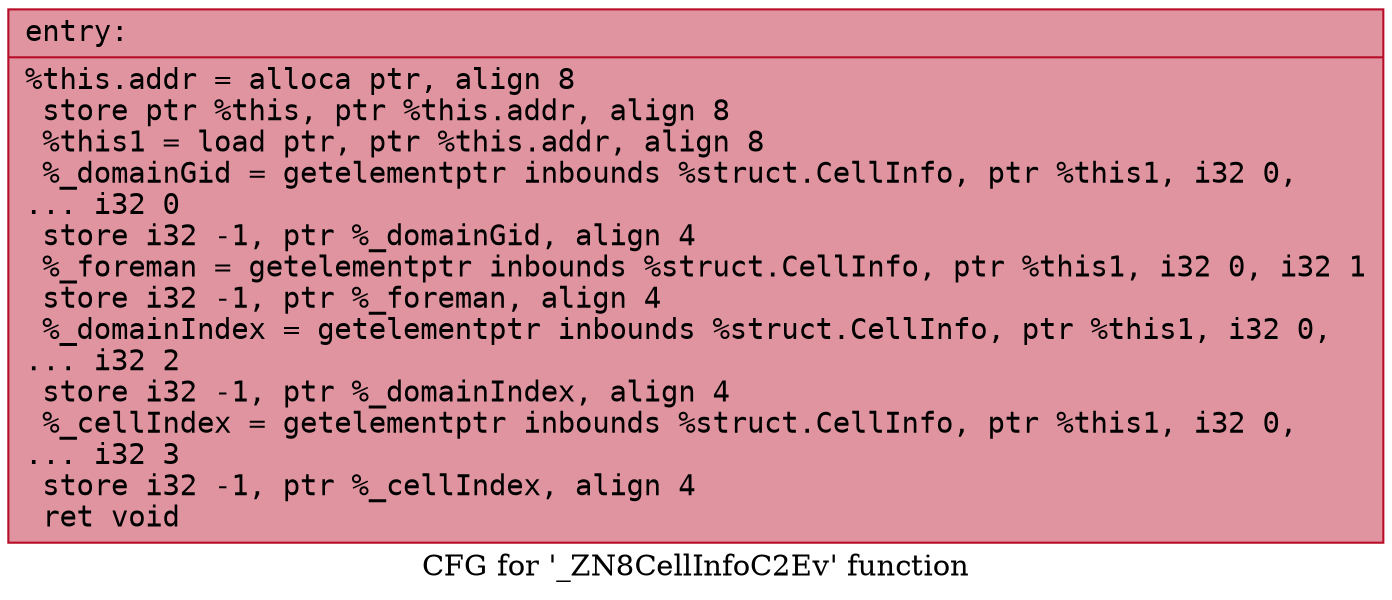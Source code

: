 digraph "CFG for '_ZN8CellInfoC2Ev' function" {
	label="CFG for '_ZN8CellInfoC2Ev' function";

	Node0x562da2064fb0 [shape=record,color="#b70d28ff", style=filled, fillcolor="#b70d2870" fontname="Courier",label="{entry:\l|  %this.addr = alloca ptr, align 8\l  store ptr %this, ptr %this.addr, align 8\l  %this1 = load ptr, ptr %this.addr, align 8\l  %_domainGid = getelementptr inbounds %struct.CellInfo, ptr %this1, i32 0,\l... i32 0\l  store i32 -1, ptr %_domainGid, align 4\l  %_foreman = getelementptr inbounds %struct.CellInfo, ptr %this1, i32 0, i32 1\l  store i32 -1, ptr %_foreman, align 4\l  %_domainIndex = getelementptr inbounds %struct.CellInfo, ptr %this1, i32 0,\l... i32 2\l  store i32 -1, ptr %_domainIndex, align 4\l  %_cellIndex = getelementptr inbounds %struct.CellInfo, ptr %this1, i32 0,\l... i32 3\l  store i32 -1, ptr %_cellIndex, align 4\l  ret void\l}"];
}
